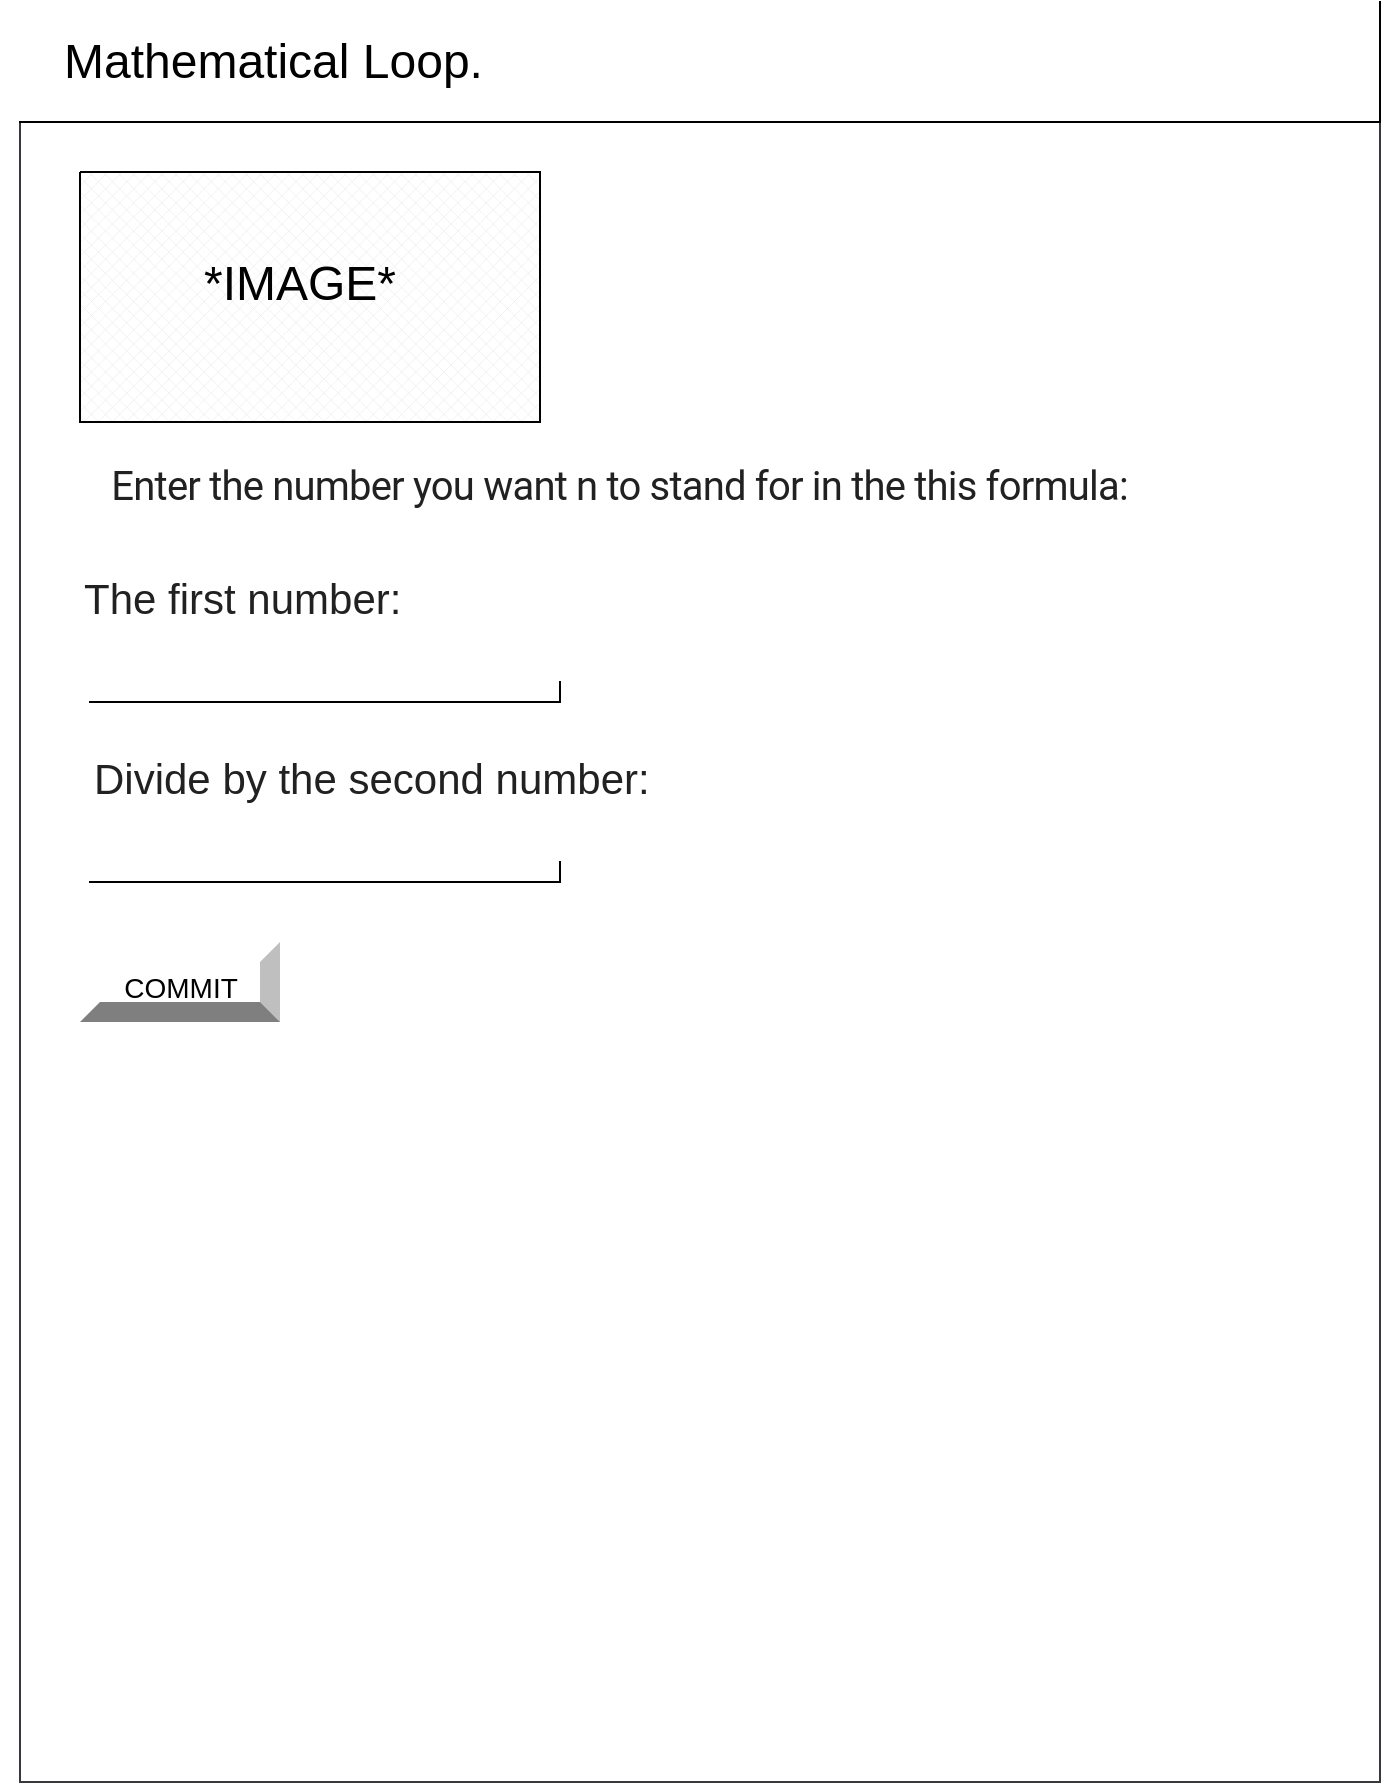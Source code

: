<mxfile>
    <diagram id="4fnOTttl90KDdp1IB0-E" name="Page-1">
        <mxGraphModel dx="2553" dy="1110" grid="1" gridSize="10" guides="1" tooltips="1" connect="1" arrows="1" fold="1" page="1" pageScale="1" pageWidth="850" pageHeight="1100" math="0" shadow="0">
            <root>
                <mxCell id="0"/>
                <mxCell id="1" parent="0"/>
                <mxCell id="2" value="" style="verticalLabelPosition=bottom;verticalAlign=top;html=1;shape=mxgraph.basic.rect;fillColor2=none;strokeWidth=1;size=20;indent=5;fillColor=#FFFFFF;strokeColor=#36393d;" vertex="1" parent="1">
                    <mxGeometry x="90" y="140" width="680" height="830" as="geometry"/>
                </mxCell>
                <mxCell id="3" value="&lt;p style=&quot;line-height: 1.2&quot;&gt;&lt;span style=&quot;font-size: 24px&quot;&gt;&amp;nbsp; &amp;nbsp;Mathematical Loop.&lt;/span&gt;&lt;/p&gt;" style="shape=partialRectangle;whiteSpace=wrap;html=1;top=0;left=0;fillColor=#FFFFFF;align=left;fontColor=#000000;strokeColor=#000000;" vertex="1" parent="1">
                    <mxGeometry x="90" y="80" width="680" height="60" as="geometry"/>
                </mxCell>
                <mxCell id="4" value="&lt;h1 style=&quot;padding: 0px ; line-height: 1.35 ; letter-spacing: -0.02em ; margin: 24px 0px 24px 40px ; font-family: &amp;#34;roboto&amp;#34; , &amp;#34;helvetica&amp;#34; , &amp;#34;arial&amp;#34; , sans-serif ; font-weight: 400 ; color: rgba(0 , 0 , 0 , 0.87) ; font-size: 20px&quot;&gt;&lt;font style=&quot;font-size: 20px&quot;&gt;&amp;nbsp; &amp;nbsp;Enter the number you want n to stand for in the this formula:&lt;/font&gt;&lt;/h1&gt;&lt;div style=&quot;font-size: 20px&quot;&gt;&lt;br&gt;&lt;/div&gt;" style="text;whiteSpace=wrap;html=1;fontSize=24;" vertex="1" parent="1">
                    <mxGeometry x="80" y="277.5" width="570" height="50" as="geometry"/>
                </mxCell>
                <mxCell id="5" value="" style="verticalLabelPosition=bottom;verticalAlign=top;html=1;shape=mxgraph.basic.patternFillRect;fillStyle=diagGrid;step=5;fillStrokeWidth=0.2;fillStrokeColor=#dddddd;" vertex="1" parent="1">
                    <mxGeometry x="120" y="165" width="230" height="125" as="geometry"/>
                </mxCell>
                <mxCell id="6" value="&lt;font face=&quot;helvetica, arial, sans-serif&quot; color=&quot;#000000&quot;&gt;*IMAGE*&lt;/font&gt;" style="text;whiteSpace=wrap;html=1;fontSize=24;strokeWidth=22;" vertex="1" parent="1">
                    <mxGeometry x="180" y="200" width="155" height="77.5" as="geometry"/>
                </mxCell>
                <mxCell id="7" value="&lt;font style=&quot;font-size: 14px&quot; color=&quot;#000000&quot;&gt;COMMIT&lt;/font&gt;" style="labelPosition=center;verticalLabelPosition=middle;align=center;html=1;shape=mxgraph.basic.shaded_button;dx=10;fontSize=24;" vertex="1" parent="1">
                    <mxGeometry x="120" y="550" width="100" height="40" as="geometry"/>
                </mxCell>
                <mxCell id="8" value="" style="shape=partialRectangle;whiteSpace=wrap;html=1;top=0;left=0;fillColor=none;fontColor=#000000;strokeColor=#000000;" vertex="1" parent="1">
                    <mxGeometry x="125" y="420" width="235" height="10" as="geometry"/>
                </mxCell>
                <mxCell id="11" value="" style="shape=partialRectangle;whiteSpace=wrap;html=1;top=0;left=0;fillColor=none;fontColor=#000000;strokeColor=#000000;" vertex="1" parent="1">
                    <mxGeometry x="125" y="510" width="235" height="10" as="geometry"/>
                </mxCell>
                <mxCell id="13" value="&lt;p style=&quot;padding: 0px; font-weight: 400; line-height: 24px; font-size: 21px; letter-spacing: normal; margin: 0px 0px 16px; color: rgba(0, 0, 0, 0.87); font-family: helvetica, arial, sans-serif; font-style: normal; text-indent: 0px; text-transform: none; word-spacing: 0px;&quot;&gt;The first number:&lt;/p&gt;&lt;form action=&quot;https://evgeny-vovk.github.io/ICS2O-Unit5-08-HTML/&quot; style=&quot;color: rgba(0, 0, 0, 0.87); font-family: helvetica, arial, sans-serif; font-size: 14px; font-style: normal; font-weight: 400; letter-spacing: normal; text-indent: 0px; text-transform: none; word-spacing: 0px;&quot;&gt;&lt;div class=&quot;mdl-textfield mdl-js-textfield is-upgraded is-dirty&quot; style=&quot;position: relative ; font-size: 16px ; display: inline-block ; box-sizing: border-box ; width: 300px ; max-width: 100% ; margin: 0px ; padding: 20px 0px&quot;&gt;&lt;/div&gt;&lt;/form&gt;&lt;br class=&quot;Apple-interchange-newline&quot;&gt;" style="text;whiteSpace=wrap;html=1;" vertex="1" parent="1">
                    <mxGeometry x="120" y="360" width="130" height="10" as="geometry"/>
                </mxCell>
                <mxCell id="14" value="&lt;p style=&quot;padding: 0px; font-weight: 400; line-height: 24px; font-size: 21px; letter-spacing: normal; margin: 0px 0px 16px; color: rgba(0, 0, 0, 0.87); font-family: helvetica, arial, sans-serif; font-style: normal; text-indent: 0px; text-transform: none; word-spacing: 0px;&quot;&gt;Divide by the second number:&lt;/p&gt;&lt;form action=&quot;https://evgeny-vovk.github.io/ICS2O-Unit5-08-HTML/&quot; style=&quot;color: rgba(0, 0, 0, 0.87); font-family: helvetica, arial, sans-serif; font-size: 14px; font-style: normal; font-weight: 400; letter-spacing: normal; text-indent: 0px; text-transform: none; word-spacing: 0px;&quot;&gt;&lt;div class=&quot;mdl-textfield mdl-js-textfield is-upgraded is-dirty&quot; style=&quot;position: relative ; font-size: 16px ; display: inline-block ; box-sizing: border-box ; width: 300px ; max-width: 100% ; margin: 0px ; padding: 20px 0px&quot;&gt;&lt;/div&gt;&lt;/form&gt;&lt;br class=&quot;Apple-interchange-newline&quot;&gt;" style="text;whiteSpace=wrap;html=1;" vertex="1" parent="1">
                    <mxGeometry x="125" y="450" width="140" height="10" as="geometry"/>
                </mxCell>
            </root>
        </mxGraphModel>
    </diagram>
</mxfile>